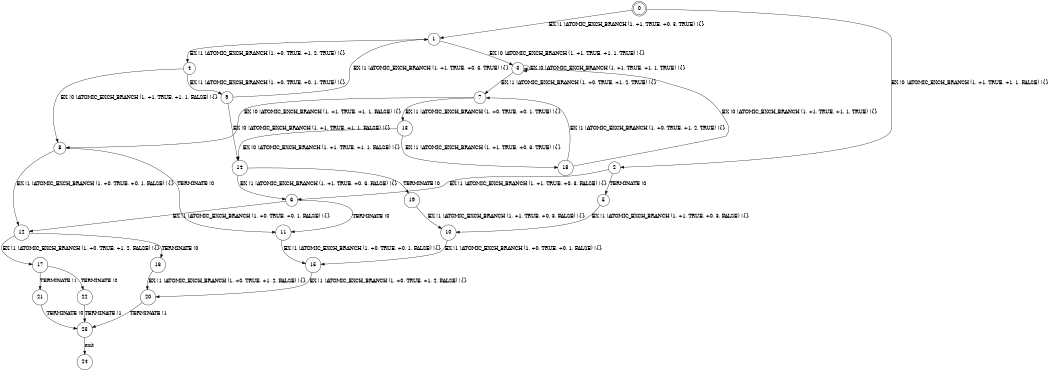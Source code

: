 digraph BCG {
size = "7, 10.5";
center = TRUE;
node [shape = circle];
0 [peripheries = 2];
0 -> 1 [label = "EX !1 !ATOMIC_EXCH_BRANCH (1, +1, TRUE, +0, 3, TRUE) !{}"];
0 -> 2 [label = "EX !0 !ATOMIC_EXCH_BRANCH (1, +1, TRUE, +1, 1, FALSE) !{}"];
1 -> 3 [label = "EX !0 !ATOMIC_EXCH_BRANCH (1, +1, TRUE, +1, 1, TRUE) !{}"];
1 -> 4 [label = "EX !1 !ATOMIC_EXCH_BRANCH (1, +0, TRUE, +1, 2, TRUE) !{}"];
2 -> 5 [label = "TERMINATE !0"];
2 -> 6 [label = "EX !1 !ATOMIC_EXCH_BRANCH (1, +1, TRUE, +0, 3, FALSE) !{}"];
3 -> 7 [label = "EX !1 !ATOMIC_EXCH_BRANCH (1, +0, TRUE, +1, 2, TRUE) !{}"];
3 -> 3 [label = "EX !0 !ATOMIC_EXCH_BRANCH (1, +1, TRUE, +1, 1, TRUE) !{}"];
4 -> 8 [label = "EX !0 !ATOMIC_EXCH_BRANCH (1, +1, TRUE, +1, 1, FALSE) !{}"];
4 -> 9 [label = "EX !1 !ATOMIC_EXCH_BRANCH (1, +0, TRUE, +0, 1, TRUE) !{}"];
5 -> 10 [label = "EX !1 !ATOMIC_EXCH_BRANCH (1, +1, TRUE, +0, 3, FALSE) !{}"];
6 -> 11 [label = "TERMINATE !0"];
6 -> 12 [label = "EX !1 !ATOMIC_EXCH_BRANCH (1, +0, TRUE, +0, 1, FALSE) !{}"];
7 -> 13 [label = "EX !1 !ATOMIC_EXCH_BRANCH (1, +0, TRUE, +0, 1, TRUE) !{}"];
7 -> 8 [label = "EX !0 !ATOMIC_EXCH_BRANCH (1, +1, TRUE, +1, 1, FALSE) !{}"];
8 -> 11 [label = "TERMINATE !0"];
8 -> 12 [label = "EX !1 !ATOMIC_EXCH_BRANCH (1, +0, TRUE, +0, 1, FALSE) !{}"];
9 -> 14 [label = "EX !0 !ATOMIC_EXCH_BRANCH (1, +1, TRUE, +1, 1, FALSE) !{}"];
9 -> 1 [label = "EX !1 !ATOMIC_EXCH_BRANCH (1, +1, TRUE, +0, 3, TRUE) !{}"];
10 -> 15 [label = "EX !1 !ATOMIC_EXCH_BRANCH (1, +0, TRUE, +0, 1, FALSE) !{}"];
11 -> 15 [label = "EX !1 !ATOMIC_EXCH_BRANCH (1, +0, TRUE, +0, 1, FALSE) !{}"];
12 -> 16 [label = "TERMINATE !0"];
12 -> 17 [label = "EX !1 !ATOMIC_EXCH_BRANCH (1, +0, TRUE, +1, 2, FALSE) !{}"];
13 -> 18 [label = "EX !1 !ATOMIC_EXCH_BRANCH (1, +1, TRUE, +0, 3, TRUE) !{}"];
13 -> 14 [label = "EX !0 !ATOMIC_EXCH_BRANCH (1, +1, TRUE, +1, 1, FALSE) !{}"];
14 -> 19 [label = "TERMINATE !0"];
14 -> 6 [label = "EX !1 !ATOMIC_EXCH_BRANCH (1, +1, TRUE, +0, 3, FALSE) !{}"];
15 -> 20 [label = "EX !1 !ATOMIC_EXCH_BRANCH (1, +0, TRUE, +1, 2, FALSE) !{}"];
16 -> 20 [label = "EX !1 !ATOMIC_EXCH_BRANCH (1, +0, TRUE, +1, 2, FALSE) !{}"];
17 -> 21 [label = "TERMINATE !1"];
17 -> 22 [label = "TERMINATE !0"];
18 -> 7 [label = "EX !1 !ATOMIC_EXCH_BRANCH (1, +0, TRUE, +1, 2, TRUE) !{}"];
18 -> 3 [label = "EX !0 !ATOMIC_EXCH_BRANCH (1, +1, TRUE, +1, 1, TRUE) !{}"];
19 -> 10 [label = "EX !1 !ATOMIC_EXCH_BRANCH (1, +1, TRUE, +0, 3, FALSE) !{}"];
20 -> 23 [label = "TERMINATE !1"];
21 -> 23 [label = "TERMINATE !0"];
22 -> 23 [label = "TERMINATE !1"];
23 -> 24 [label = "exit"];
}

